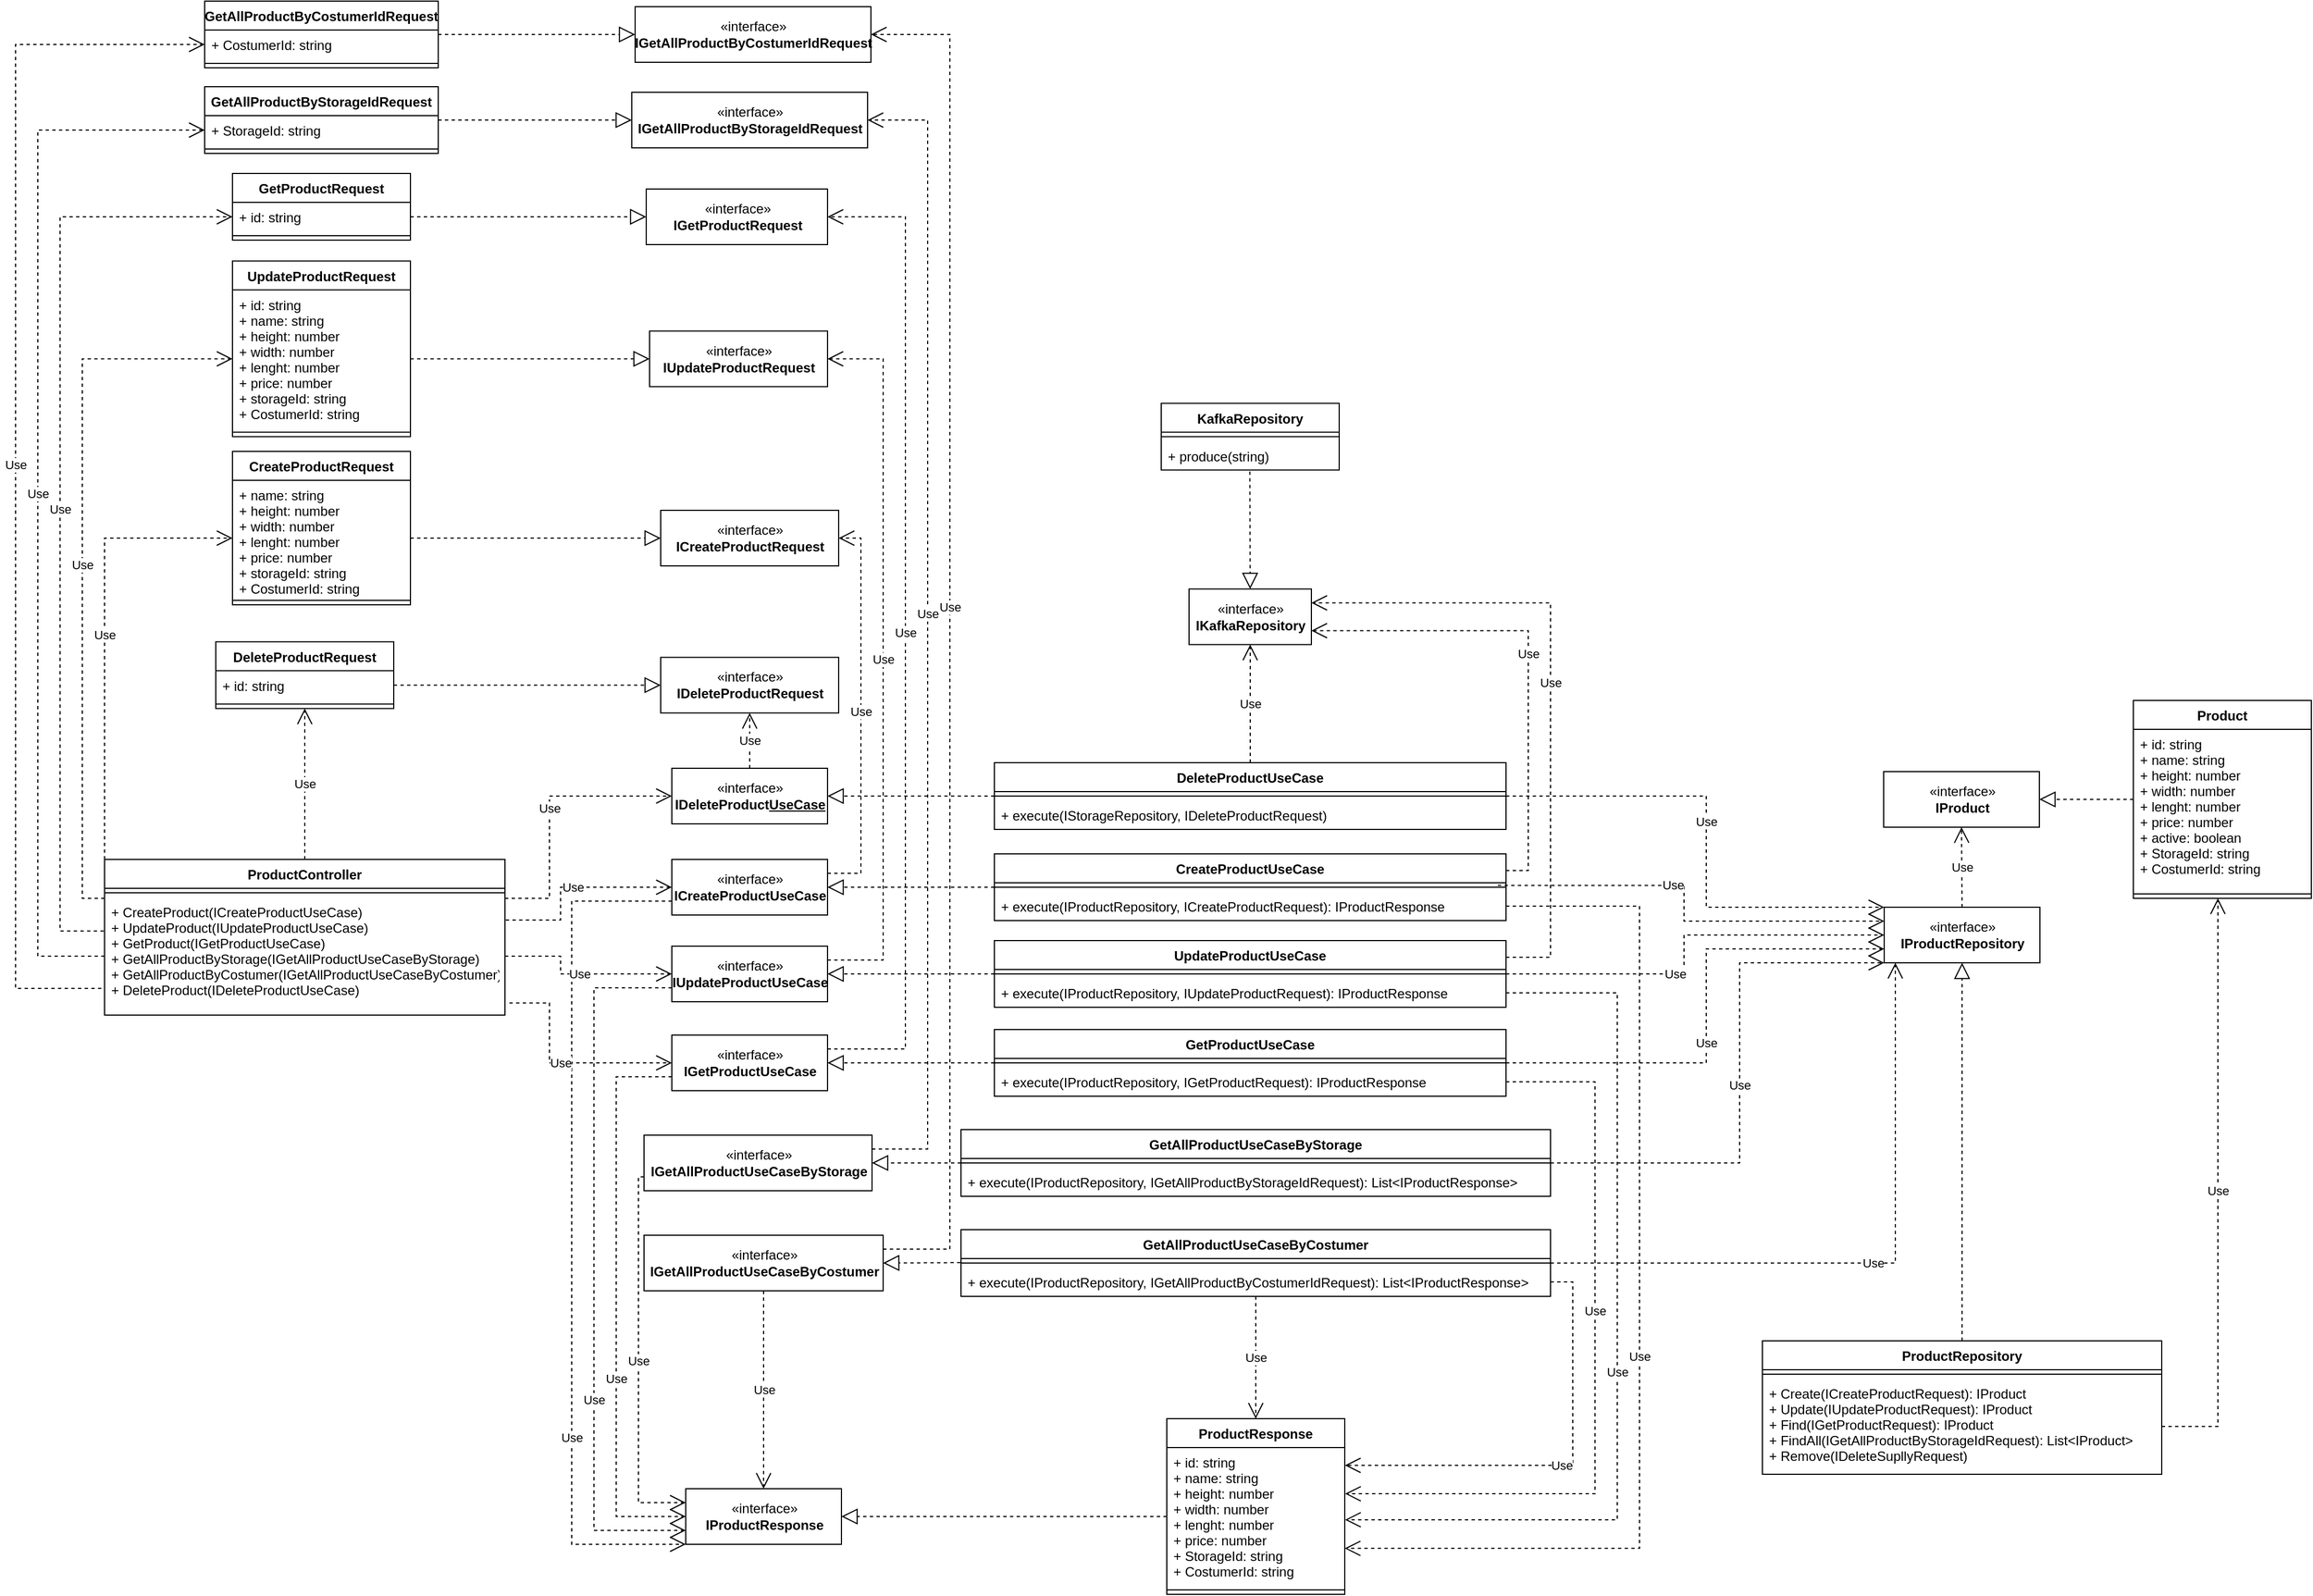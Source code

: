 <mxfile version="18.0.7" type="device"><diagram id="5-IiOSK4muJ2zSTb8LY7" name="Page-1"><mxGraphModel dx="2692" dy="4046" grid="1" gridSize="10" guides="1" tooltips="1" connect="1" arrows="1" fold="1" page="1" pageScale="1" pageWidth="827" pageHeight="1169" math="0" shadow="0"><root><mxCell id="0"/><mxCell id="1" parent="0"/><mxCell id="HO7SKuB9KYp9Aodk7-pC-1" value="" style="endArrow=block;dashed=1;endFill=0;endSize=12;html=1;rounded=0;exitX=0;exitY=0.5;exitDx=0;exitDy=0;entryX=1;entryY=0.5;entryDx=0;entryDy=0;" parent="1" source="HO7SKuB9KYp9Aodk7-pC-48" target="HO7SKuB9KYp9Aodk7-pC-2" edge="1"><mxGeometry width="160" relative="1" as="geometry"><mxPoint x="-700" y="-1167" as="sourcePoint"/><mxPoint x="-270" y="-960" as="targetPoint"/></mxGeometry></mxCell><mxCell id="HO7SKuB9KYp9Aodk7-pC-2" value="«interface»&lt;br&gt;&lt;b&gt;IProductResponse&lt;/b&gt;" style="html=1;" parent="1" vertex="1"><mxGeometry x="-887.5" y="-1137" width="140" height="50" as="geometry"/></mxCell><mxCell id="HO7SKuB9KYp9Aodk7-pC-3" value="" style="endArrow=block;dashed=1;endFill=0;endSize=12;html=1;rounded=0;" parent="1" source="HO7SKuB9KYp9Aodk7-pC-10" target="HO7SKuB9KYp9Aodk7-pC-21" edge="1"><mxGeometry width="160" relative="1" as="geometry"><mxPoint x="-330" y="-1570" as="sourcePoint"/><mxPoint x="-170" y="-1570" as="targetPoint"/></mxGeometry></mxCell><mxCell id="HO7SKuB9KYp9Aodk7-pC-4" value="" style="endArrow=block;dashed=1;endFill=0;endSize=12;html=1;rounded=0;" parent="1" source="HO7SKuB9KYp9Aodk7-pC-7" target="HO7SKuB9KYp9Aodk7-pC-20" edge="1"><mxGeometry width="160" relative="1" as="geometry"><mxPoint x="-680" y="-1610" as="sourcePoint"/><mxPoint x="-520" y="-1610" as="targetPoint"/></mxGeometry></mxCell><mxCell id="HO7SKuB9KYp9Aodk7-pC-5" value="" style="endArrow=block;dashed=1;endFill=0;endSize=12;html=1;rounded=0;" parent="1" source="HO7SKuB9KYp9Aodk7-pC-13" target="HO7SKuB9KYp9Aodk7-pC-22" edge="1"><mxGeometry width="160" relative="1" as="geometry"><mxPoint x="-330" y="-1570" as="sourcePoint"/><mxPoint x="-170" y="-1570" as="targetPoint"/></mxGeometry></mxCell><mxCell id="HO7SKuB9KYp9Aodk7-pC-6" value="" style="endArrow=block;dashed=1;endFill=0;endSize=12;html=1;rounded=0;" parent="1" source="HO7SKuB9KYp9Aodk7-pC-16" target="HO7SKuB9KYp9Aodk7-pC-23" edge="1"><mxGeometry width="160" relative="1" as="geometry"><mxPoint x="-330" y="-1570" as="sourcePoint"/><mxPoint x="-170" y="-1570" as="targetPoint"/></mxGeometry></mxCell><mxCell id="HO7SKuB9KYp9Aodk7-pC-7" value="CreateProductUseCase" style="swimlane;fontStyle=1;align=center;verticalAlign=top;childLayout=stackLayout;horizontal=1;startSize=26;horizontalStack=0;resizeParent=1;resizeParentMax=0;resizeLast=0;collapsible=1;marginBottom=0;" parent="1" vertex="1"><mxGeometry x="-610" y="-1708" width="460" height="60" as="geometry"/></mxCell><mxCell id="HO7SKuB9KYp9Aodk7-pC-8" value="" style="line;strokeWidth=1;fillColor=none;align=left;verticalAlign=middle;spacingTop=-1;spacingLeft=3;spacingRight=3;rotatable=0;labelPosition=right;points=[];portConstraint=eastwest;" parent="HO7SKuB9KYp9Aodk7-pC-7" vertex="1"><mxGeometry y="26" width="460" height="8" as="geometry"/></mxCell><mxCell id="HO7SKuB9KYp9Aodk7-pC-9" value="+ execute(IProductRepository, ICreateProductRequest): IProductResponse" style="text;strokeColor=none;fillColor=none;align=left;verticalAlign=top;spacingLeft=4;spacingRight=4;overflow=hidden;rotatable=0;points=[[0,0.5],[1,0.5]];portConstraint=eastwest;" parent="HO7SKuB9KYp9Aodk7-pC-7" vertex="1"><mxGeometry y="34" width="460" height="26" as="geometry"/></mxCell><mxCell id="HO7SKuB9KYp9Aodk7-pC-10" value="UpdateProductUseCase" style="swimlane;fontStyle=1;align=center;verticalAlign=top;childLayout=stackLayout;horizontal=1;startSize=26;horizontalStack=0;resizeParent=1;resizeParentMax=0;resizeLast=0;collapsible=1;marginBottom=0;" parent="1" vertex="1"><mxGeometry x="-610" y="-1630" width="460" height="60" as="geometry"/></mxCell><mxCell id="HO7SKuB9KYp9Aodk7-pC-11" value="" style="line;strokeWidth=1;fillColor=none;align=left;verticalAlign=middle;spacingTop=-1;spacingLeft=3;spacingRight=3;rotatable=0;labelPosition=right;points=[];portConstraint=eastwest;" parent="HO7SKuB9KYp9Aodk7-pC-10" vertex="1"><mxGeometry y="26" width="460" height="8" as="geometry"/></mxCell><mxCell id="HO7SKuB9KYp9Aodk7-pC-12" value="+ execute(IProductRepository, IUpdateProductRequest): IProductResponse" style="text;strokeColor=none;fillColor=none;align=left;verticalAlign=top;spacingLeft=4;spacingRight=4;overflow=hidden;rotatable=0;points=[[0,0.5],[1,0.5]];portConstraint=eastwest;" parent="HO7SKuB9KYp9Aodk7-pC-10" vertex="1"><mxGeometry y="34" width="460" height="26" as="geometry"/></mxCell><mxCell id="HO7SKuB9KYp9Aodk7-pC-13" value="GetProductUseCase" style="swimlane;fontStyle=1;align=center;verticalAlign=top;childLayout=stackLayout;horizontal=1;startSize=26;horizontalStack=0;resizeParent=1;resizeParentMax=0;resizeLast=0;collapsible=1;marginBottom=0;" parent="1" vertex="1"><mxGeometry x="-610" y="-1550" width="460" height="60" as="geometry"/></mxCell><mxCell id="HO7SKuB9KYp9Aodk7-pC-14" value="" style="line;strokeWidth=1;fillColor=none;align=left;verticalAlign=middle;spacingTop=-1;spacingLeft=3;spacingRight=3;rotatable=0;labelPosition=right;points=[];portConstraint=eastwest;" parent="HO7SKuB9KYp9Aodk7-pC-13" vertex="1"><mxGeometry y="26" width="460" height="8" as="geometry"/></mxCell><mxCell id="HO7SKuB9KYp9Aodk7-pC-15" value="+ execute(IProductRepository, IGetProductRequest): IProductResponse" style="text;strokeColor=none;fillColor=none;align=left;verticalAlign=top;spacingLeft=4;spacingRight=4;overflow=hidden;rotatable=0;points=[[0,0.5],[1,0.5]];portConstraint=eastwest;" parent="HO7SKuB9KYp9Aodk7-pC-13" vertex="1"><mxGeometry y="34" width="460" height="26" as="geometry"/></mxCell><mxCell id="HO7SKuB9KYp9Aodk7-pC-16" value="DeleteProductUseCase" style="swimlane;fontStyle=1;align=center;verticalAlign=top;childLayout=stackLayout;horizontal=1;startSize=26;horizontalStack=0;resizeParent=1;resizeParentMax=0;resizeLast=0;collapsible=1;marginBottom=0;" parent="1" vertex="1"><mxGeometry x="-610" y="-1790" width="460" height="60" as="geometry"/></mxCell><mxCell id="HO7SKuB9KYp9Aodk7-pC-17" value="" style="line;strokeWidth=1;fillColor=none;align=left;verticalAlign=middle;spacingTop=-1;spacingLeft=3;spacingRight=3;rotatable=0;labelPosition=right;points=[];portConstraint=eastwest;" parent="HO7SKuB9KYp9Aodk7-pC-16" vertex="1"><mxGeometry y="26" width="460" height="8" as="geometry"/></mxCell><mxCell id="HO7SKuB9KYp9Aodk7-pC-18" value="+ execute(IStorageRepository, IDeleteProductRequest)" style="text;strokeColor=none;fillColor=none;align=left;verticalAlign=top;spacingLeft=4;spacingRight=4;overflow=hidden;rotatable=0;points=[[0,0.5],[1,0.5]];portConstraint=eastwest;" parent="HO7SKuB9KYp9Aodk7-pC-16" vertex="1"><mxGeometry y="34" width="460" height="26" as="geometry"/></mxCell><mxCell id="HO7SKuB9KYp9Aodk7-pC-19" value="&lt;span style=&quot;color: rgba(0 , 0 , 0 , 0) ; font-family: monospace ; font-size: 0px&quot;&gt;%3CmxGraphModel%3E%3Croot%3E%3CmxCell%20id%3D%220%22%2F%3E%3CmxCell%20id%3D%221%22%20parent%3D%220%22%2F%3E%3CmxCell%20id%3D%222%22%20value%3D%22%C2%ABinterface%C2%BB%26lt%3Bbr%26gt%3B%26lt%3Bb%26gt%3BICreateProductRequest%26lt%3B%2Fb%26gt%3B%22%20style%3D%22html%3D1%3B%22%20vertex%3D%221%22%20parent%3D%221%22%3E%3CmxGeometry%20x%3D%22-1110%22%20y%3D%22-2160%22%20width%3D%22140%22%20height%3D%2250%22%20as%3D%22geometry%22%2F%3E%3C%2FmxCell%3E%3CmxCell%20id%3D%223%22%20value%3D%22%C2%ABinterface%C2%BB%26lt%3Bbr%26gt%3B%26lt%3Bb%26gt%3BIGetProductRequest%26lt%3B%2Fb%26gt%3B%22%20style%3D%22html%3D1%3B%22%20vertex%3D%221%22%20parent%3D%221%22%3E%3CmxGeometry%20x%3D%22-1110%22%20y%3D%22-2040%22%20width%3D%22140%22%20height%3D%2250%22%20as%3D%22geometry%22%2F%3E%3C%2FmxCell%3E%3CmxCell%20id%3D%224%22%20value%3D%22%C2%ABinterface%C2%BB%26lt%3Bbr%26gt%3B%26lt%3Bb%26gt%3BIUpdateProductR%26lt%3B%2Fb%26gt%3B%26lt%3Bspan%20style%3D%26quot%3Bcolor%3A%20rgba(0%20%2C%200%20%2C%200%20%2C%200)%20%3B%20font-family%3A%20monospace%20%3B%20font-size%3A%200px%26quot%3B%26gt%3B%253CmxGraphModel%253E%253Croot%253E%253CmxCell%2520id%253D%25220%2522%252F%253E%253CmxCell%2520id%253D%25221%2522%2520parent%253D%25220%2522%252F%253E%253CmxCell%2520id%253D%25222%2522%2520value%253D%2522%25C2%25ABinterface%25C2%25BB%2526lt%253Bbr%2526gt%253B%2526lt%253Bb%2526gt%253BICreateProductRequest%2526lt%253B%252Fb%2526gt%253B%2522%2520style%253D%2522html%253D1%253B%2522%2520vertex%253D%25221%2522%2520parent%253D%25221%2522%253E%253CmxGeometry%2520x%253D%2522-790%2522%2520y%253D%2522-1310%2522%2520width%253D%2522140%2522%2520height%253D%252250%2522%2520as%253D%2522geometry%2522%252F%253E%253C%252FmxCell%253E%253C%252Froot%253E%253C%252FmxGraphModel%253E%26lt%3B%2Fspan%26gt%3B%26lt%3Bb%26gt%3B%26lt%3Bbr%26gt%3Bequest%26lt%3B%2Fb%26gt%3B%22%20style%3D%22html%3D1%3B%22%20vertex%3D%221%22%20parent%3D%221%22%3E%3CmxGeometry%20x%3D%22-1110%22%20y%3D%22-2100%22%20width%3D%22140%22%20height%3D%2250%22%20as%3D%22geometry%22%2F%3E%3C%2FmxCell%3E%3CmxCell%20id%3D%225%22%20value%3D%22%C2%ABinterface%C2%BB%26lt%3Bbr%26gt%3B%26lt%3Bb%26gt%3BIDeleteProductRequest%26lt%3B%2Fb%26gt%3B%22%20style%3D%22html%3D1%3B%22%20vertex%3D%221%22%20parent%3D%221%22%3E%3CmxGeometry%20x%3D%22-1110%22%20y%3D%22-1980%22%20width%3D%22140%22%20height%3D%2250%22%20as%3D%22geometry%22%2F%3E%3C%2FmxCell%3E%3C%2Froot%3E%3C%2FmxGraphModel%3E&lt;/span&gt;" style="html=1;strokeColor=none;resizeWidth=1;resizeHeight=1;fillColor=none;part=1;connectable=0;allowArrows=0;deletable=0;" parent="1" vertex="1"><mxGeometry x="-940" y="-1800" width="230.0" height="224" as="geometry"><mxPoint y="30" as="offset"/></mxGeometry></mxCell><mxCell id="HO7SKuB9KYp9Aodk7-pC-20" value="«interface»&lt;br&gt;&lt;b&gt;ICreateProductUseCase&lt;/b&gt;" style="html=1;" parent="1" vertex="1"><mxGeometry x="-900" y="-1703" width="140" height="50" as="geometry"/></mxCell><mxCell id="HO7SKuB9KYp9Aodk7-pC-21" value="«interface»&lt;br&gt;&lt;b&gt;IUpdateProductUseCase&lt;/b&gt;&lt;span style=&quot;color: rgba(0 , 0 , 0 , 0) ; font-family: monospace ; font-size: 0px&quot;&gt;%3CmxGraphModel%3E%3Croot%3E%3CmxCell%20id%3D%220%22%2F%3E%3CmxCell%20id%3D%221%22%20parent%3D%220%22%2F%3E%3CmxCell%20id%3D%222%22%20value%3D%22%C2%ABinterface%C2%BB%26lt%3Bbr%26gt%3B%26lt%3Bb%26gt%3BICreateProductRequest%26lt%3B%2Fb%26gt%3B%22%20style%3D%22html%3D1%3B%22%20vertex%3D%221%22%20parent%3D%221%22%3E%3CmxGeometry%20x%3D%22-790%22%20y%3D%22-1310%22%20width%3D%22140%22%20height%3D%2250%22%20as%3D%22geometry%22%2F%3E%3C%2FmxCell%3E%3C%2Froot%3E%3C%2FmxGraphMom&lt;/span&gt;&lt;b&gt;&lt;br&gt;&lt;/b&gt;" style="html=1;" parent="1" vertex="1"><mxGeometry x="-900" y="-1625" width="140" height="50" as="geometry"/></mxCell><mxCell id="HO7SKuB9KYp9Aodk7-pC-22" value="«interface»&lt;br&gt;&lt;b&gt;IGetProductUseCase&lt;/b&gt;" style="html=1;" parent="1" vertex="1"><mxGeometry x="-900" y="-1545" width="140" height="50" as="geometry"/></mxCell><mxCell id="HO7SKuB9KYp9Aodk7-pC-23" value="«interface»&lt;br&gt;&lt;b&gt;IDeleteProduct&lt;u&gt;UseCase&lt;/u&gt;&lt;/b&gt;" style="html=1;" parent="1" vertex="1"><mxGeometry x="-900" y="-1785" width="140" height="50" as="geometry"/></mxCell><mxCell id="HO7SKuB9KYp9Aodk7-pC-24" value="Use" style="endArrow=open;endSize=12;dashed=1;html=1;rounded=0;exitX=0;exitY=0.75;exitDx=0;exitDy=0;edgeStyle=elbowEdgeStyle;entryX=0;entryY=1;entryDx=0;entryDy=0;" parent="1" source="HO7SKuB9KYp9Aodk7-pC-20" target="HO7SKuB9KYp9Aodk7-pC-2" edge="1"><mxGeometry x="0.485" width="160" relative="1" as="geometry"><mxPoint x="-1180" y="-1650" as="sourcePoint"/><mxPoint x="-930" y="-1260" as="targetPoint"/><Array as="points"><mxPoint x="-990" y="-1620"/><mxPoint x="-980" y="-1400"/><mxPoint x="-910" y="-1220"/><mxPoint x="-930" y="-1430"/><mxPoint x="-920" y="-1670"/><mxPoint x="-910" y="-1690"/><mxPoint x="-900" y="-1570"/></Array><mxPoint as="offset"/></mxGeometry></mxCell><mxCell id="HO7SKuB9KYp9Aodk7-pC-25" value="Use" style="endArrow=open;endSize=12;dashed=1;html=1;rounded=0;exitX=0;exitY=0.75;exitDx=0;exitDy=0;edgeStyle=elbowEdgeStyle;entryX=0;entryY=0.75;entryDx=0;entryDy=0;" parent="1" source="HO7SKuB9KYp9Aodk7-pC-21" target="HO7SKuB9KYp9Aodk7-pC-2" edge="1"><mxGeometry x="0.376" width="160" relative="1" as="geometry"><mxPoint x="-1040" y="-1460" as="sourcePoint"/><mxPoint x="-950" y="-1240" as="targetPoint"/><Array as="points"><mxPoint x="-970" y="-1380"/><mxPoint x="-960" y="-1410"/><mxPoint x="-950" y="-1450"/><mxPoint x="-950" y="-1420"/><mxPoint x="-930" y="-1500"/><mxPoint x="-920" y="-1529"/></Array><mxPoint as="offset"/></mxGeometry></mxCell><mxCell id="HO7SKuB9KYp9Aodk7-pC-26" value="Use" style="endArrow=open;endSize=12;dashed=1;html=1;rounded=0;exitX=0;exitY=0.75;exitDx=0;exitDy=0;edgeStyle=elbowEdgeStyle;entryX=0;entryY=0.5;entryDx=0;entryDy=0;" parent="1" source="HO7SKuB9KYp9Aodk7-pC-22" target="HO7SKuB9KYp9Aodk7-pC-2" edge="1"><mxGeometry x="0.264" width="160" relative="1" as="geometry"><mxPoint x="-1040" y="-1460" as="sourcePoint"/><mxPoint x="-970" y="-1190" as="targetPoint"/><Array as="points"><mxPoint x="-950" y="-1220"/><mxPoint x="-940" y="-1380"/><mxPoint x="-930" y="-1400"/><mxPoint x="-830" y="-1380"/><mxPoint x="-940" y="-1400"/><mxPoint x="-970" y="-1390"/><mxPoint x="-990" y="-1410"/><mxPoint x="-950" y="-1490"/><mxPoint x="-940" y="-1490"/></Array><mxPoint as="offset"/></mxGeometry></mxCell><mxCell id="HO7SKuB9KYp9Aodk7-pC-27" value="Use" style="endArrow=open;endSize=12;dashed=1;html=1;rounded=0;exitX=0.984;exitY=0.3;exitDx=0;exitDy=0;entryX=0;entryY=0.25;entryDx=0;entryDy=0;edgeStyle=elbowEdgeStyle;exitPerimeter=0;" parent="1" source="HO7SKuB9KYp9Aodk7-pC-8" target="HO7SKuB9KYp9Aodk7-pC-74" edge="1"><mxGeometry x="-0.17" width="160" relative="1" as="geometry"><mxPoint x="-330" y="-1660" as="sourcePoint"/><mxPoint x="-170" y="-1660" as="targetPoint"/><Array as="points"><mxPoint x="10" y="-1660"/><mxPoint x="10" y="-1730"/></Array><mxPoint as="offset"/></mxGeometry></mxCell><mxCell id="HO7SKuB9KYp9Aodk7-pC-28" value="Use" style="endArrow=open;endSize=12;dashed=1;html=1;rounded=0;exitX=1;exitY=0.5;exitDx=0;exitDy=0;entryX=0;entryY=0.5;entryDx=0;entryDy=0;edgeStyle=elbowEdgeStyle;" parent="1" source="HO7SKuB9KYp9Aodk7-pC-10" target="HO7SKuB9KYp9Aodk7-pC-74" edge="1"><mxGeometry x="-0.193" width="160" relative="1" as="geometry"><mxPoint x="-320" y="-1650" as="sourcePoint"/><mxPoint x="-160" y="-1650" as="targetPoint"/><Array as="points"><mxPoint x="10" y="-1620"/></Array><mxPoint as="offset"/></mxGeometry></mxCell><mxCell id="HO7SKuB9KYp9Aodk7-pC-29" value="Use" style="endArrow=open;endSize=12;dashed=1;html=1;rounded=0;exitX=1;exitY=0.5;exitDx=0;exitDy=0;entryX=0;entryY=0.75;entryDx=0;entryDy=0;edgeStyle=elbowEdgeStyle;" parent="1" source="HO7SKuB9KYp9Aodk7-pC-13" target="HO7SKuB9KYp9Aodk7-pC-74" edge="1"><mxGeometry x="-0.104" width="160" relative="1" as="geometry"><mxPoint x="-310" y="-1640" as="sourcePoint"/><mxPoint x="-150" y="-1640" as="targetPoint"/><Array as="points"><mxPoint x="30" y="-1550"/><mxPoint x="-20" y="-1630"/><mxPoint x="-270" y="-1630"/></Array><mxPoint as="offset"/></mxGeometry></mxCell><mxCell id="HO7SKuB9KYp9Aodk7-pC-30" value="Use" style="endArrow=open;endSize=12;dashed=1;html=1;rounded=0;edgeStyle=elbowEdgeStyle;exitX=1;exitY=0.5;exitDx=0;exitDy=0;entryX=0;entryY=0;entryDx=0;entryDy=0;" parent="1" source="HO7SKuB9KYp9Aodk7-pC-16" target="HO7SKuB9KYp9Aodk7-pC-74" edge="1"><mxGeometry x="-0.08" width="160" relative="1" as="geometry"><mxPoint x="-290" y="-1560" as="sourcePoint"/><mxPoint x="140" y="-1760" as="targetPoint"/><Array as="points"><mxPoint x="30" y="-1700"/><mxPoint x="20" y="-1570"/></Array><mxPoint as="offset"/></mxGeometry></mxCell><mxCell id="HO7SKuB9KYp9Aodk7-pC-31" value="DeleteProductRequest" style="swimlane;fontStyle=1;align=center;verticalAlign=top;childLayout=stackLayout;horizontal=1;startSize=26;horizontalStack=0;resizeParent=1;resizeParentMax=0;resizeLast=0;collapsible=1;marginBottom=0;" parent="1" vertex="1"><mxGeometry x="-1310" y="-1898.75" width="160" height="60" as="geometry"/></mxCell><mxCell id="HO7SKuB9KYp9Aodk7-pC-32" value="+ id: string" style="text;strokeColor=none;fillColor=none;align=left;verticalAlign=top;spacingLeft=4;spacingRight=4;overflow=hidden;rotatable=0;points=[[0,0.5],[1,0.5]];portConstraint=eastwest;" parent="HO7SKuB9KYp9Aodk7-pC-31" vertex="1"><mxGeometry y="26" width="160" height="26" as="geometry"/></mxCell><mxCell id="HO7SKuB9KYp9Aodk7-pC-33" value="" style="line;strokeWidth=1;fillColor=none;align=left;verticalAlign=middle;spacingTop=-1;spacingLeft=3;spacingRight=3;rotatable=0;labelPosition=right;points=[];portConstraint=eastwest;" parent="HO7SKuB9KYp9Aodk7-pC-31" vertex="1"><mxGeometry y="52" width="160" height="8" as="geometry"/></mxCell><mxCell id="HO7SKuB9KYp9Aodk7-pC-34" style="edgeStyle=elbowEdgeStyle;rounded=0;orthogonalLoop=1;jettySize=auto;html=1;exitX=0.5;exitY=0;exitDx=0;exitDy=0;" parent="1" source="HO7SKuB9KYp9Aodk7-pC-31" target="HO7SKuB9KYp9Aodk7-pC-31" edge="1"><mxGeometry relative="1" as="geometry"/></mxCell><mxCell id="HO7SKuB9KYp9Aodk7-pC-35" value="GetProductRequest" style="swimlane;fontStyle=1;align=center;verticalAlign=top;childLayout=stackLayout;horizontal=1;startSize=26;horizontalStack=0;resizeParent=1;resizeParentMax=0;resizeLast=0;collapsible=1;marginBottom=0;" parent="1" vertex="1"><mxGeometry x="-1295" y="-2320" width="160" height="60" as="geometry"/></mxCell><mxCell id="HO7SKuB9KYp9Aodk7-pC-36" value="+ id: string" style="text;strokeColor=none;fillColor=none;align=left;verticalAlign=top;spacingLeft=4;spacingRight=4;overflow=hidden;rotatable=0;points=[[0,0.5],[1,0.5]];portConstraint=eastwest;" parent="HO7SKuB9KYp9Aodk7-pC-35" vertex="1"><mxGeometry y="26" width="160" height="26" as="geometry"/></mxCell><mxCell id="HO7SKuB9KYp9Aodk7-pC-37" value="" style="line;strokeWidth=1;fillColor=none;align=left;verticalAlign=middle;spacingTop=-1;spacingLeft=3;spacingRight=3;rotatable=0;labelPosition=right;points=[];portConstraint=eastwest;" parent="HO7SKuB9KYp9Aodk7-pC-35" vertex="1"><mxGeometry y="52" width="160" height="8" as="geometry"/></mxCell><mxCell id="HO7SKuB9KYp9Aodk7-pC-38" value="UpdateProductRequest" style="swimlane;fontStyle=1;align=center;verticalAlign=top;childLayout=stackLayout;horizontal=1;startSize=26;horizontalStack=0;resizeParent=1;resizeParentMax=0;resizeLast=0;collapsible=1;marginBottom=0;" parent="1" vertex="1"><mxGeometry x="-1295" y="-2241.25" width="160" height="158" as="geometry"/></mxCell><mxCell id="HO7SKuB9KYp9Aodk7-pC-39" value="+ id: string&#10;+ name: string&#10;+ height: number&#10;+ width: number&#10;+ lenght: number&#10;+ price: number&#10;+ storageId: string&#10;+ CostumerId: string" style="text;strokeColor=none;fillColor=none;align=left;verticalAlign=top;spacingLeft=4;spacingRight=4;overflow=hidden;rotatable=0;points=[[0,0.5],[1,0.5]];portConstraint=eastwest;" parent="HO7SKuB9KYp9Aodk7-pC-38" vertex="1"><mxGeometry y="26" width="160" height="124" as="geometry"/></mxCell><mxCell id="HO7SKuB9KYp9Aodk7-pC-40" value="" style="line;strokeWidth=1;fillColor=none;align=left;verticalAlign=middle;spacingTop=-1;spacingLeft=3;spacingRight=3;rotatable=0;labelPosition=right;points=[];portConstraint=eastwest;" parent="HO7SKuB9KYp9Aodk7-pC-38" vertex="1"><mxGeometry y="150" width="160" height="8" as="geometry"/></mxCell><mxCell id="HO7SKuB9KYp9Aodk7-pC-41" value="CreateProductRequest" style="swimlane;fontStyle=1;align=center;verticalAlign=top;childLayout=stackLayout;horizontal=1;startSize=26;horizontalStack=0;resizeParent=1;resizeParentMax=0;resizeLast=0;collapsible=1;marginBottom=0;" parent="1" vertex="1"><mxGeometry x="-1295" y="-2070" width="160" height="138" as="geometry"/></mxCell><mxCell id="HO7SKuB9KYp9Aodk7-pC-42" value="+ name: string&#10;+ height: number&#10;+ width: number&#10;+ lenght: number&#10;+ price: number&#10;+ storageId: string&#10;+ CostumerId: string" style="text;strokeColor=none;fillColor=none;align=left;verticalAlign=top;spacingLeft=4;spacingRight=4;overflow=hidden;rotatable=0;points=[[0,0.5],[1,0.5]];portConstraint=eastwest;" parent="HO7SKuB9KYp9Aodk7-pC-41" vertex="1"><mxGeometry y="26" width="160" height="104" as="geometry"/></mxCell><mxCell id="HO7SKuB9KYp9Aodk7-pC-43" value="" style="line;strokeWidth=1;fillColor=none;align=left;verticalAlign=middle;spacingTop=-1;spacingLeft=3;spacingRight=3;rotatable=0;labelPosition=right;points=[];portConstraint=eastwest;" parent="HO7SKuB9KYp9Aodk7-pC-41" vertex="1"><mxGeometry y="130" width="160" height="8" as="geometry"/></mxCell><mxCell id="HO7SKuB9KYp9Aodk7-pC-44" value="Use" style="endArrow=open;endSize=12;dashed=1;html=1;rounded=0;exitX=1;exitY=0.5;exitDx=0;exitDy=0;entryX=1.002;entryY=0.335;entryDx=0;entryDy=0;edgeStyle=elbowEdgeStyle;entryPerimeter=0;" parent="1" source="HO7SKuB9KYp9Aodk7-pC-15" target="HO7SKuB9KYp9Aodk7-pC-48" edge="1"><mxGeometry x="-0.153" width="160" relative="1" as="geometry"><mxPoint x="-470" y="-1460" as="sourcePoint"/><mxPoint x="-530" y="-1402" as="targetPoint"/><Array as="points"><mxPoint x="-70" y="-1290"/><mxPoint x="-110" y="-1450"/><mxPoint x="-100" y="-1470"/><mxPoint x="-120" y="-1390"/><mxPoint x="-510" y="-1450"/><mxPoint x="-500" y="-1500"/></Array><mxPoint as="offset"/></mxGeometry></mxCell><mxCell id="HO7SKuB9KYp9Aodk7-pC-45" value="Use" style="endArrow=open;endSize=12;dashed=1;html=1;rounded=0;exitX=1;exitY=0.5;exitDx=0;exitDy=0;entryX=1.002;entryY=0.524;entryDx=0;entryDy=0;edgeStyle=elbowEdgeStyle;entryPerimeter=0;" parent="1" source="HO7SKuB9KYp9Aodk7-pC-12" target="HO7SKuB9KYp9Aodk7-pC-48" edge="1"><mxGeometry x="0.077" width="160" relative="1" as="geometry"><mxPoint x="-540" y="-1540" as="sourcePoint"/><mxPoint x="-530" y="-1387" as="targetPoint"/><Array as="points"><mxPoint x="-50" y="-1290"/><mxPoint x="-90" y="-1560"/><mxPoint x="-110" y="-1560"/><mxPoint x="-120" y="-1410"/><mxPoint x="-130" y="-1440"/><mxPoint x="-140" y="-1480"/><mxPoint x="-480" y="-1500"/></Array><mxPoint as="offset"/></mxGeometry></mxCell><mxCell id="HO7SKuB9KYp9Aodk7-pC-46" value="Use" style="endArrow=open;endSize=12;dashed=1;html=1;rounded=0;exitX=1;exitY=0.5;exitDx=0;exitDy=0;entryX=1;entryY=0.731;entryDx=0;entryDy=0;edgeStyle=elbowEdgeStyle;entryPerimeter=0;" parent="1" source="HO7SKuB9KYp9Aodk7-pC-9" target="HO7SKuB9KYp9Aodk7-pC-48" edge="1"><mxGeometry x="0.093" width="160" relative="1" as="geometry"><mxPoint x="-400" y="-1470" as="sourcePoint"/><mxPoint x="-530" y="-1379.5" as="targetPoint"/><Array as="points"><mxPoint x="-30" y="-1290"/><mxPoint y="-1290"/><mxPoint x="-70" y="-1470"/><mxPoint x="-90" y="-1480"/><mxPoint x="-110" y="-1630"/><mxPoint x="-250" y="-1560"/><mxPoint x="-460" y="-1550"/></Array><mxPoint y="-1" as="offset"/></mxGeometry></mxCell><mxCell id="HO7SKuB9KYp9Aodk7-pC-47" value="ProductResponse" style="swimlane;fontStyle=1;align=center;verticalAlign=top;childLayout=stackLayout;horizontal=1;startSize=26;horizontalStack=0;resizeParent=1;resizeParentMax=0;resizeLast=0;collapsible=1;marginBottom=0;" parent="1" vertex="1"><mxGeometry x="-455" y="-1200" width="160" height="158" as="geometry"/></mxCell><mxCell id="HO7SKuB9KYp9Aodk7-pC-48" value="+ id: string&#10;+ name: string&#10;+ height: number&#10;+ width: number&#10;+ lenght: number&#10;+ price: number&#10;+ StorageId: string&#10;+ CostumerId: string" style="text;strokeColor=none;fillColor=none;align=left;verticalAlign=top;spacingLeft=4;spacingRight=4;overflow=hidden;rotatable=0;points=[[0,0.5],[1,0.5]];portConstraint=eastwest;" parent="HO7SKuB9KYp9Aodk7-pC-47" vertex="1"><mxGeometry y="26" width="160" height="124" as="geometry"/></mxCell><mxCell id="HO7SKuB9KYp9Aodk7-pC-49" value="" style="line;strokeWidth=1;fillColor=none;align=left;verticalAlign=middle;spacingTop=-1;spacingLeft=3;spacingRight=3;rotatable=0;labelPosition=right;points=[];portConstraint=eastwest;" parent="HO7SKuB9KYp9Aodk7-pC-47" vertex="1"><mxGeometry y="150" width="160" height="8" as="geometry"/></mxCell><mxCell id="HO7SKuB9KYp9Aodk7-pC-50" value="Use" style="endArrow=open;endSize=12;dashed=1;html=1;rounded=0;exitX=0.5;exitY=0;exitDx=0;exitDy=0;entryX=0.5;entryY=1;entryDx=0;entryDy=0;" parent="1" source="HO7SKuB9KYp9Aodk7-pC-74" target="HO7SKuB9KYp9Aodk7-pC-75" edge="1"><mxGeometry width="160" relative="1" as="geometry"><mxPoint x="-18.5" y="-1760" as="sourcePoint"/><mxPoint x="-10" y="-1840" as="targetPoint"/></mxGeometry></mxCell><mxCell id="HO7SKuB9KYp9Aodk7-pC-51" value="«interface»&lt;br&gt;&lt;b&gt;IDeleteProductRequest&lt;/b&gt;" style="html=1;" parent="1" vertex="1"><mxGeometry x="-910" y="-1884.75" width="160" height="50" as="geometry"/></mxCell><mxCell id="HO7SKuB9KYp9Aodk7-pC-52" value="«interface»&lt;br&gt;&lt;b&gt;ICreateProductRequest&lt;/b&gt;" style="html=1;" parent="1" vertex="1"><mxGeometry x="-910" y="-2017" width="160" height="50" as="geometry"/></mxCell><mxCell id="HO7SKuB9KYp9Aodk7-pC-53" value="«interface»&lt;br&gt;&lt;b&gt;IUpdateProductR&lt;/b&gt;&lt;span style=&quot;color: rgba(0 , 0 , 0 , 0) ; font-family: monospace ; font-size: 0px&quot;&gt;3CmxGraphModel%3E%3Croot%3E%3CmxCell%20id%3D%220%22%2F%3E%3CmxCell%20id%3D%221%22%20parent%3D%220%22%2F%3E%3CmxCell%20id%3D%222%22%20value%3D%22%C2%ABinterface%C2%BB%26lt%3Bbr%26gt%3B%26lt%3Bb%26gt%3BICreateProductRequest%26lt%3B%2Fb%26gt%3B%22%20style%3D%22html%3D1%3B%22%20vertex%3D%221%22%20parent%3D%221%22%3E%3CmxGeometry%20x%3D%22-790%22%20y%3D%22-1310%22%20width%3D%22140%22%20height%3D%2250%22%20as%3D%22geometry%22%2F%3E%3C%2FmxCell%3E%3C%2Froot%3E%3C%2FmxGraphModel%3E&lt;/span&gt;&lt;b&gt;equest&lt;/b&gt;" style="html=1;" parent="1" vertex="1"><mxGeometry x="-920" y="-2178.25" width="160" height="50" as="geometry"/></mxCell><mxCell id="HO7SKuB9KYp9Aodk7-pC-54" value="«interface»&lt;br&gt;&lt;b&gt;IGetProductRequest&lt;/b&gt;" style="html=1;" parent="1" vertex="1"><mxGeometry x="-923" y="-2306" width="163" height="50" as="geometry"/></mxCell><mxCell id="HO7SKuB9KYp9Aodk7-pC-55" value="Use" style="endArrow=open;endSize=12;dashed=1;html=1;rounded=0;entryX=0.5;entryY=1;entryDx=0;entryDy=0;exitX=0.5;exitY=0;exitDx=0;exitDy=0;" parent="1" source="HO7SKuB9KYp9Aodk7-pC-23" target="HO7SKuB9KYp9Aodk7-pC-51" edge="1"><mxGeometry width="160" relative="1" as="geometry"><mxPoint x="-830" y="-1830" as="sourcePoint"/><mxPoint x="-670" y="-1830" as="targetPoint"/></mxGeometry></mxCell><mxCell id="HO7SKuB9KYp9Aodk7-pC-56" value="ProductController" style="swimlane;fontStyle=1;align=center;verticalAlign=top;childLayout=stackLayout;horizontal=1;startSize=26;horizontalStack=0;resizeParent=1;resizeParentMax=0;resizeLast=0;collapsible=1;marginBottom=0;" parent="1" vertex="1"><mxGeometry x="-1410" y="-1703" width="360" height="140" as="geometry"/></mxCell><mxCell id="HO7SKuB9KYp9Aodk7-pC-57" value="" style="line;strokeWidth=1;fillColor=none;align=left;verticalAlign=middle;spacingTop=-1;spacingLeft=3;spacingRight=3;rotatable=0;labelPosition=right;points=[];portConstraint=eastwest;" parent="HO7SKuB9KYp9Aodk7-pC-56" vertex="1"><mxGeometry y="26" width="360" height="8" as="geometry"/></mxCell><mxCell id="HO7SKuB9KYp9Aodk7-pC-58" value="+ CreateProduct(ICreateProductUseCase)&#10;+ UpdateProduct(IUpdateProductUseCase)&#10;+ GetProduct(IGetProductUseCase)&#10;+ GetAllProductByStorage(IGetAllProductUseCaseByStorage)&#10;+ GetAllProductByCostumer(IGetAllProductUseCaseByCostumer)&#10;+ DeleteProduct(IDeleteProductUseCase)" style="text;strokeColor=none;fillColor=none;align=left;verticalAlign=top;spacingLeft=4;spacingRight=4;overflow=hidden;rotatable=0;points=[[0,0.5],[1,0.5]];portConstraint=eastwest;" parent="HO7SKuB9KYp9Aodk7-pC-56" vertex="1"><mxGeometry y="34" width="360" height="106" as="geometry"/></mxCell><mxCell id="HO7SKuB9KYp9Aodk7-pC-59" value="" style="endArrow=block;dashed=1;endFill=0;endSize=12;html=1;rounded=0;entryX=0;entryY=0.5;entryDx=0;entryDy=0;" parent="1" source="HO7SKuB9KYp9Aodk7-pC-36" target="HO7SKuB9KYp9Aodk7-pC-54" edge="1"><mxGeometry width="160" relative="1" as="geometry"><mxPoint x="-1120" y="-2231.25" as="sourcePoint"/><mxPoint x="-960" y="-2231.25" as="targetPoint"/></mxGeometry></mxCell><mxCell id="HO7SKuB9KYp9Aodk7-pC-60" value="" style="endArrow=block;dashed=1;endFill=0;endSize=12;html=1;rounded=0;exitX=1;exitY=0.5;exitDx=0;exitDy=0;entryX=0;entryY=0.5;entryDx=0;entryDy=0;" parent="1" source="HO7SKuB9KYp9Aodk7-pC-39" target="HO7SKuB9KYp9Aodk7-pC-53" edge="1"><mxGeometry width="160" relative="1" as="geometry"><mxPoint x="-1100" y="-2101.25" as="sourcePoint"/><mxPoint x="-940" y="-2101.25" as="targetPoint"/></mxGeometry></mxCell><mxCell id="HO7SKuB9KYp9Aodk7-pC-61" value="" style="endArrow=block;dashed=1;endFill=0;endSize=12;html=1;rounded=0;exitX=1;exitY=0.5;exitDx=0;exitDy=0;entryX=0;entryY=0.5;entryDx=0;entryDy=0;" parent="1" source="HO7SKuB9KYp9Aodk7-pC-42" target="HO7SKuB9KYp9Aodk7-pC-52" edge="1"><mxGeometry width="160" relative="1" as="geometry"><mxPoint x="-1270" y="-2021.25" as="sourcePoint"/><mxPoint x="-1110" y="-2021.25" as="targetPoint"/></mxGeometry></mxCell><mxCell id="HO7SKuB9KYp9Aodk7-pC-62" value="" style="endArrow=block;dashed=1;endFill=0;endSize=12;html=1;rounded=0;exitX=1;exitY=0.5;exitDx=0;exitDy=0;" parent="1" source="HO7SKuB9KYp9Aodk7-pC-32" target="HO7SKuB9KYp9Aodk7-pC-51" edge="1"><mxGeometry width="160" relative="1" as="geometry"><mxPoint x="-1130" y="-1851.25" as="sourcePoint"/><mxPoint x="-970" y="-1851.25" as="targetPoint"/></mxGeometry></mxCell><mxCell id="HO7SKuB9KYp9Aodk7-pC-63" value="Use" style="endArrow=open;endSize=12;dashed=1;html=1;rounded=0;exitX=1;exitY=0.25;exitDx=0;exitDy=0;entryX=1;entryY=0.5;entryDx=0;entryDy=0;edgeStyle=elbowEdgeStyle;" parent="1" source="HO7SKuB9KYp9Aodk7-pC-20" target="HO7SKuB9KYp9Aodk7-pC-52" edge="1"><mxGeometry width="160" relative="1" as="geometry"><mxPoint x="-630" y="-1870" as="sourcePoint"/><mxPoint x="-470" y="-1870" as="targetPoint"/><Array as="points"><mxPoint x="-730" y="-1860"/></Array></mxGeometry></mxCell><mxCell id="HO7SKuB9KYp9Aodk7-pC-64" value="Use" style="endArrow=open;endSize=12;dashed=1;html=1;rounded=0;exitX=1;exitY=0.25;exitDx=0;exitDy=0;entryX=1;entryY=0.5;entryDx=0;entryDy=0;edgeStyle=elbowEdgeStyle;" parent="1" source="HO7SKuB9KYp9Aodk7-pC-21" target="HO7SKuB9KYp9Aodk7-pC-53" edge="1"><mxGeometry width="160" relative="1" as="geometry"><mxPoint x="-560" y="-1880" as="sourcePoint"/><mxPoint x="-400" y="-1880" as="targetPoint"/><Array as="points"><mxPoint x="-710" y="-1930"/><mxPoint x="-700" y="-1887"/></Array></mxGeometry></mxCell><mxCell id="HO7SKuB9KYp9Aodk7-pC-65" value="Use" style="endArrow=open;endSize=12;dashed=1;html=1;rounded=0;exitX=1;exitY=0.25;exitDx=0;exitDy=0;entryX=1;entryY=0.5;entryDx=0;entryDy=0;edgeStyle=elbowEdgeStyle;" parent="1" source="HO7SKuB9KYp9Aodk7-pC-22" target="HO7SKuB9KYp9Aodk7-pC-54" edge="1"><mxGeometry width="160" relative="1" as="geometry"><mxPoint x="-570" y="-1920" as="sourcePoint"/><mxPoint x="-410" y="-1920" as="targetPoint"/><Array as="points"><mxPoint x="-690" y="-1930"/><mxPoint x="-680" y="-1930"/><mxPoint x="-670" y="-1900"/></Array></mxGeometry></mxCell><mxCell id="HO7SKuB9KYp9Aodk7-pC-66" value="Use" style="endArrow=open;endSize=12;dashed=1;html=1;rounded=0;exitX=0.5;exitY=0;exitDx=0;exitDy=0;entryX=0.5;entryY=1;entryDx=0;entryDy=0;" parent="1" source="HO7SKuB9KYp9Aodk7-pC-56" target="HO7SKuB9KYp9Aodk7-pC-31" edge="1"><mxGeometry width="160" relative="1" as="geometry"><mxPoint x="-1290" y="-1770" as="sourcePoint"/><mxPoint x="-1130" y="-1770" as="targetPoint"/></mxGeometry></mxCell><mxCell id="HO7SKuB9KYp9Aodk7-pC-67" value="Use" style="endArrow=open;endSize=12;dashed=1;html=1;rounded=0;exitX=0;exitY=0;exitDx=0;exitDy=0;entryX=0;entryY=0.5;entryDx=0;entryDy=0;edgeStyle=elbowEdgeStyle;" parent="1" source="HO7SKuB9KYp9Aodk7-pC-56" target="HO7SKuB9KYp9Aodk7-pC-42" edge="1"><mxGeometry width="160" relative="1" as="geometry"><mxPoint x="-1440" y="-1780" as="sourcePoint"/><mxPoint x="-1280" y="-1780" as="targetPoint"/><Array as="points"><mxPoint x="-1410" y="-1830"/><mxPoint x="-1370" y="-1850"/><mxPoint x="-1360" y="-1770"/><mxPoint x="-1350" y="-1840"/></Array></mxGeometry></mxCell><mxCell id="HO7SKuB9KYp9Aodk7-pC-68" value="Use" style="endArrow=open;endSize=12;dashed=1;html=1;rounded=0;entryX=0;entryY=0.5;entryDx=0;entryDy=0;edgeStyle=elbowEdgeStyle;exitX=0;exitY=0.25;exitDx=0;exitDy=0;" parent="1" source="HO7SKuB9KYp9Aodk7-pC-56" target="HO7SKuB9KYp9Aodk7-pC-39" edge="1"><mxGeometry width="160" relative="1" as="geometry"><mxPoint x="-1320" y="-1647" as="sourcePoint"/><mxPoint x="-1340" y="-1590" as="targetPoint"/><Array as="points"><mxPoint x="-1430" y="-2000"/><mxPoint x="-1420" y="-1740"/><mxPoint x="-1410" y="-1810"/><mxPoint x="-1390" y="-1900"/></Array></mxGeometry></mxCell><mxCell id="HO7SKuB9KYp9Aodk7-pC-69" value="Use" style="endArrow=open;endSize=12;dashed=1;html=1;rounded=0;entryX=0;entryY=0.5;entryDx=0;entryDy=0;exitX=-0.002;exitY=0.286;exitDx=0;exitDy=0;edgeStyle=elbowEdgeStyle;exitPerimeter=0;" parent="1" source="HO7SKuB9KYp9Aodk7-pC-58" target="HO7SKuB9KYp9Aodk7-pC-36" edge="1"><mxGeometry width="160" relative="1" as="geometry"><mxPoint x="-1410" y="-1590" as="sourcePoint"/><mxPoint x="-1250" y="-1590" as="targetPoint"/><Array as="points"><mxPoint x="-1450" y="-2000"/><mxPoint x="-1440" y="-1730"/><mxPoint x="-1430" y="-1830"/><mxPoint x="-1410" y="-1770"/><mxPoint x="-1400" y="-1940"/></Array></mxGeometry></mxCell><mxCell id="HO7SKuB9KYp9Aodk7-pC-70" value="Use" style="endArrow=open;endSize=12;dashed=1;html=1;rounded=0;exitX=1;exitY=0.25;exitDx=0;exitDy=0;entryX=0;entryY=0.5;entryDx=0;entryDy=0;edgeStyle=elbowEdgeStyle;" parent="1" source="HO7SKuB9KYp9Aodk7-pC-56" target="HO7SKuB9KYp9Aodk7-pC-23" edge="1"><mxGeometry width="160" relative="1" as="geometry"><mxPoint x="-1150" y="-1560" as="sourcePoint"/><mxPoint x="-990" y="-1560" as="targetPoint"/><Array as="points"><mxPoint x="-1010" y="-1710"/><mxPoint x="-1100" y="-1710"/></Array></mxGeometry></mxCell><mxCell id="HO7SKuB9KYp9Aodk7-pC-71" value="Use" style="endArrow=open;endSize=12;dashed=1;html=1;rounded=0;exitX=1.002;exitY=0.193;exitDx=0;exitDy=0;entryX=0;entryY=0.5;entryDx=0;entryDy=0;edgeStyle=elbowEdgeStyle;exitPerimeter=0;" parent="1" source="HO7SKuB9KYp9Aodk7-pC-58" target="HO7SKuB9KYp9Aodk7-pC-20" edge="1"><mxGeometry width="160" relative="1" as="geometry"><mxPoint x="-1160" y="-1647" as="sourcePoint"/><mxPoint x="-990" y="-1550" as="targetPoint"/><Array as="points"><mxPoint x="-1000" y="-1650"/></Array></mxGeometry></mxCell><mxCell id="HO7SKuB9KYp9Aodk7-pC-72" value="Use" style="endArrow=open;endSize=12;dashed=1;html=1;rounded=0;entryX=0;entryY=0.5;entryDx=0;entryDy=0;edgeStyle=elbowEdgeStyle;exitX=1;exitY=0.5;exitDx=0;exitDy=0;" parent="1" source="HO7SKuB9KYp9Aodk7-pC-58" target="HO7SKuB9KYp9Aodk7-pC-21" edge="1"><mxGeometry width="160" relative="1" as="geometry"><mxPoint x="-1120" y="-1600" as="sourcePoint"/><mxPoint x="-950" y="-1600" as="targetPoint"/><Array as="points"><mxPoint x="-1000" y="-1610"/></Array></mxGeometry></mxCell><mxCell id="HO7SKuB9KYp9Aodk7-pC-73" value="Use" style="endArrow=open;endSize=12;dashed=1;html=1;rounded=0;exitX=1.011;exitY=0.897;exitDx=0;exitDy=0;entryX=0;entryY=0.5;entryDx=0;entryDy=0;edgeStyle=elbowEdgeStyle;exitPerimeter=0;" parent="1" source="HO7SKuB9KYp9Aodk7-pC-58" target="HO7SKuB9KYp9Aodk7-pC-22" edge="1"><mxGeometry width="160" relative="1" as="geometry"><mxPoint x="-1160" y="-1580" as="sourcePoint"/><mxPoint x="-1000" y="-1580" as="targetPoint"/><Array as="points"><mxPoint x="-1010" y="-1540"/><mxPoint x="-1036" y="-1540"/></Array></mxGeometry></mxCell><mxCell id="HO7SKuB9KYp9Aodk7-pC-74" value="«interface»&lt;br&gt;&lt;b&gt;IProductRepository&lt;/b&gt;" style="html=1;" parent="1" vertex="1"><mxGeometry x="190" y="-1660" width="140" height="50" as="geometry"/></mxCell><mxCell id="HO7SKuB9KYp9Aodk7-pC-75" value="«interface»&lt;br&gt;&lt;b&gt;IProduct&lt;/b&gt;" style="html=1;" parent="1" vertex="1"><mxGeometry x="189.5" y="-1782" width="140" height="50" as="geometry"/></mxCell><mxCell id="HO7SKuB9KYp9Aodk7-pC-76" value="ProductRepository" style="swimlane;fontStyle=1;align=center;verticalAlign=top;childLayout=stackLayout;horizontal=1;startSize=26;horizontalStack=0;resizeParent=1;resizeParentMax=0;resizeLast=0;collapsible=1;marginBottom=0;" parent="1" vertex="1"><mxGeometry x="80.5" y="-1270" width="359" height="120" as="geometry"/></mxCell><mxCell id="HO7SKuB9KYp9Aodk7-pC-77" value="" style="line;strokeWidth=1;fillColor=none;align=left;verticalAlign=middle;spacingTop=-1;spacingLeft=3;spacingRight=3;rotatable=0;labelPosition=right;points=[];portConstraint=eastwest;" parent="HO7SKuB9KYp9Aodk7-pC-76" vertex="1"><mxGeometry y="26" width="359" height="8" as="geometry"/></mxCell><mxCell id="HO7SKuB9KYp9Aodk7-pC-78" value="+ Create(ICreateProductRequest): IProduct&#10;+ Update(IUpdateProductRequest): IProduct&#10;+ Find(IGetProductRequest): IProduct&#10;+ FindAll(IGetAllProductByStorageIdRequest): List&lt;IProduct&gt;&#10;+ Remove(IDeleteSupllyRequest)" style="text;strokeColor=none;fillColor=none;align=left;verticalAlign=top;spacingLeft=4;spacingRight=4;overflow=hidden;rotatable=0;points=[[0,0.5],[1,0.5]];portConstraint=eastwest;" parent="HO7SKuB9KYp9Aodk7-pC-76" vertex="1"><mxGeometry y="34" width="359" height="86" as="geometry"/></mxCell><mxCell id="HO7SKuB9KYp9Aodk7-pC-79" value="" style="endArrow=block;dashed=1;endFill=0;endSize=12;html=1;rounded=0;entryX=0.5;entryY=1;entryDx=0;entryDy=0;exitX=0.5;exitY=0;exitDx=0;exitDy=0;" parent="1" source="HO7SKuB9KYp9Aodk7-pC-76" target="HO7SKuB9KYp9Aodk7-pC-74" edge="1"><mxGeometry width="160" relative="1" as="geometry"><mxPoint x="280" y="-1420" as="sourcePoint"/><mxPoint x="440" y="-1420" as="targetPoint"/></mxGeometry></mxCell><mxCell id="HO7SKuB9KYp9Aodk7-pC-83" value="Use" style="endArrow=open;endSize=12;dashed=1;html=1;rounded=0;exitX=1;exitY=0.5;exitDx=0;exitDy=0;edgeStyle=elbowEdgeStyle;elbow=vertical;" parent="1" source="HO7SKuB9KYp9Aodk7-pC-78" target="fodjvLCbnD0lSlfWkK6_-1" edge="1"><mxGeometry width="160" relative="1" as="geometry"><mxPoint x="390" y="-1290" as="sourcePoint"/><mxPoint x="550" y="-1681" as="targetPoint"/><Array as="points"><mxPoint x="490" y="-1193"/><mxPoint x="430" y="-1430"/></Array></mxGeometry></mxCell><mxCell id="HO7SKuB9KYp9Aodk7-pC-84" value="" style="endArrow=block;dashed=1;endFill=0;endSize=12;html=1;rounded=0;elbow=vertical;entryX=1;entryY=0.5;entryDx=0;entryDy=0;" parent="1" source="fodjvLCbnD0lSlfWkK6_-1" target="HO7SKuB9KYp9Aodk7-pC-75" edge="1"><mxGeometry width="160" relative="1" as="geometry"><mxPoint x="471.28" y="-1755.092" as="sourcePoint"/><mxPoint x="530" y="-1820" as="targetPoint"/></mxGeometry></mxCell><mxCell id="HO7SKuB9KYp9Aodk7-pC-85" value="«interface»&lt;br&gt;&lt;b&gt;IKafkaRepository&lt;/b&gt;" style="html=1;" parent="1" vertex="1"><mxGeometry x="-435" y="-1946.25" width="110" height="50" as="geometry"/></mxCell><mxCell id="HO7SKuB9KYp9Aodk7-pC-86" value="KafkaRepository" style="swimlane;fontStyle=1;align=center;verticalAlign=top;childLayout=stackLayout;horizontal=1;startSize=26;horizontalStack=0;resizeParent=1;resizeParentMax=0;resizeLast=0;collapsible=1;marginBottom=0;" parent="1" vertex="1"><mxGeometry x="-460" y="-2113.25" width="160" height="60" as="geometry"/></mxCell><mxCell id="HO7SKuB9KYp9Aodk7-pC-87" value="" style="line;strokeWidth=1;fillColor=none;align=left;verticalAlign=middle;spacingTop=-1;spacingLeft=3;spacingRight=3;rotatable=0;labelPosition=right;points=[];portConstraint=eastwest;" parent="HO7SKuB9KYp9Aodk7-pC-86" vertex="1"><mxGeometry y="26" width="160" height="8" as="geometry"/></mxCell><mxCell id="HO7SKuB9KYp9Aodk7-pC-88" value="+ produce(string)" style="text;strokeColor=none;fillColor=none;align=left;verticalAlign=top;spacingLeft=4;spacingRight=4;overflow=hidden;rotatable=0;points=[[0,0.5],[1,0.5]];portConstraint=eastwest;" parent="HO7SKuB9KYp9Aodk7-pC-86" vertex="1"><mxGeometry y="34" width="160" height="26" as="geometry"/></mxCell><mxCell id="HO7SKuB9KYp9Aodk7-pC-89" value="" style="endArrow=block;dashed=1;endFill=0;endSize=12;html=1;rounded=0;exitX=0.498;exitY=1.051;exitDx=0;exitDy=0;exitPerimeter=0;" parent="1" source="HO7SKuB9KYp9Aodk7-pC-88" target="HO7SKuB9KYp9Aodk7-pC-85" edge="1"><mxGeometry width="160" relative="1" as="geometry"><mxPoint x="-380" y="-2053" as="sourcePoint"/><mxPoint x="-300" y="-1993" as="targetPoint"/></mxGeometry></mxCell><mxCell id="HO7SKuB9KYp9Aodk7-pC-90" value="Use" style="endArrow=open;endSize=12;dashed=1;html=1;rounded=0;exitX=0.5;exitY=0;exitDx=0;exitDy=0;entryX=0.5;entryY=1;entryDx=0;entryDy=0;" parent="1" source="HO7SKuB9KYp9Aodk7-pC-16" target="HO7SKuB9KYp9Aodk7-pC-85" edge="1"><mxGeometry width="160" relative="1" as="geometry"><mxPoint x="-480" y="-1860" as="sourcePoint"/><mxPoint x="-320" y="-1860" as="targetPoint"/></mxGeometry></mxCell><mxCell id="HO7SKuB9KYp9Aodk7-pC-91" value="Use" style="endArrow=open;endSize=12;dashed=1;html=1;rounded=0;exitX=1;exitY=0.25;exitDx=0;exitDy=0;entryX=1;entryY=0.25;entryDx=0;entryDy=0;edgeStyle=elbowEdgeStyle;" parent="1" source="HO7SKuB9KYp9Aodk7-pC-10" target="HO7SKuB9KYp9Aodk7-pC-85" edge="1"><mxGeometry width="160" relative="1" as="geometry"><mxPoint x="-90" y="-1840" as="sourcePoint"/><mxPoint x="70" y="-1840" as="targetPoint"/><Array as="points"><mxPoint x="-110" y="-1780"/></Array></mxGeometry></mxCell><mxCell id="HO7SKuB9KYp9Aodk7-pC-92" value="Use" style="endArrow=open;endSize=12;dashed=1;html=1;rounded=0;exitX=1;exitY=0.25;exitDx=0;exitDy=0;entryX=1;entryY=0.75;entryDx=0;entryDy=0;edgeStyle=elbowEdgeStyle;" parent="1" source="HO7SKuB9KYp9Aodk7-pC-7" target="HO7SKuB9KYp9Aodk7-pC-85" edge="1"><mxGeometry width="160" relative="1" as="geometry"><mxPoint x="-170" y="-1690" as="sourcePoint"/><mxPoint x="-10" y="-1690" as="targetPoint"/><Array as="points"><mxPoint x="-130" y="-1830"/><mxPoint x="-140" y="-1840"/></Array></mxGeometry></mxCell><mxCell id="HO7SKuB9KYp9Aodk7-pC-93" value="«interface»&lt;br&gt;&lt;b&gt;IGetAllProductUseCaseByStorage&lt;/b&gt;" style="html=1;" parent="1" vertex="1"><mxGeometry x="-925" y="-1455" width="205" height="50" as="geometry"/></mxCell><mxCell id="HO7SKuB9KYp9Aodk7-pC-94" value="GetAllProductUseCaseByStorage" style="swimlane;fontStyle=1;align=center;verticalAlign=top;childLayout=stackLayout;horizontal=1;startSize=26;horizontalStack=0;resizeParent=1;resizeParentMax=0;resizeLast=0;collapsible=1;marginBottom=0;" parent="1" vertex="1"><mxGeometry x="-640" y="-1460" width="530" height="60" as="geometry"/></mxCell><mxCell id="HO7SKuB9KYp9Aodk7-pC-95" value="" style="line;strokeWidth=1;fillColor=none;align=left;verticalAlign=middle;spacingTop=-1;spacingLeft=3;spacingRight=3;rotatable=0;labelPosition=right;points=[];portConstraint=eastwest;" parent="HO7SKuB9KYp9Aodk7-pC-94" vertex="1"><mxGeometry y="26" width="530" height="8" as="geometry"/></mxCell><mxCell id="HO7SKuB9KYp9Aodk7-pC-96" value="+ execute(IProductRepository, IGetAllProductByStorageIdRequest): List&lt;IProductResponse&gt;" style="text;strokeColor=none;fillColor=none;align=left;verticalAlign=top;spacingLeft=4;spacingRight=4;overflow=hidden;rotatable=0;points=[[0,0.5],[1,0.5]];portConstraint=eastwest;" parent="HO7SKuB9KYp9Aodk7-pC-94" vertex="1"><mxGeometry y="34" width="530" height="26" as="geometry"/></mxCell><mxCell id="HO7SKuB9KYp9Aodk7-pC-97" value="" style="endArrow=block;dashed=1;endFill=0;endSize=12;html=1;rounded=0;exitX=0;exitY=0.5;exitDx=0;exitDy=0;entryX=1;entryY=0.5;entryDx=0;entryDy=0;" parent="1" source="HO7SKuB9KYp9Aodk7-pC-94" target="HO7SKuB9KYp9Aodk7-pC-93" edge="1"><mxGeometry width="160" relative="1" as="geometry"><mxPoint x="-710" y="-1410" as="sourcePoint"/><mxPoint x="-600" y="-1360" as="targetPoint"/></mxGeometry></mxCell><mxCell id="HO7SKuB9KYp9Aodk7-pC-98" value="Use" style="endArrow=open;endSize=12;dashed=1;html=1;rounded=0;exitX=0;exitY=0.75;exitDx=0;exitDy=0;entryX=0;entryY=0.25;entryDx=0;entryDy=0;edgeStyle=elbowEdgeStyle;" parent="1" source="HO7SKuB9KYp9Aodk7-pC-93" target="HO7SKuB9KYp9Aodk7-pC-2" edge="1"><mxGeometry width="160" relative="1" as="geometry"><mxPoint x="-860" y="-1340" as="sourcePoint"/><mxPoint x="-700" y="-1340" as="targetPoint"/><Array as="points"><mxPoint x="-930" y="-1290"/></Array></mxGeometry></mxCell><mxCell id="HO7SKuB9KYp9Aodk7-pC-99" value="Use" style="endArrow=open;endSize=12;dashed=1;html=1;rounded=0;exitX=1;exitY=0.5;exitDx=0;exitDy=0;entryX=1.001;entryY=0.129;entryDx=0;entryDy=0;entryPerimeter=0;edgeStyle=elbowEdgeStyle;" parent="1" source="D1SzeRpL4MANsvpFEYIm-4" target="HO7SKuB9KYp9Aodk7-pC-48" edge="1"><mxGeometry width="160" relative="1" as="geometry"><mxPoint x="-420" y="-1340" as="sourcePoint"/><mxPoint x="-260" y="-1060" as="targetPoint"/><Array as="points"><mxPoint x="-90" y="-1200"/></Array></mxGeometry></mxCell><mxCell id="HO7SKuB9KYp9Aodk7-pC-100" value="Use" style="endArrow=open;endSize=12;dashed=1;html=1;rounded=0;exitX=1;exitY=0.5;exitDx=0;exitDy=0;entryX=0;entryY=1;entryDx=0;entryDy=0;edgeStyle=elbowEdgeStyle;" parent="1" source="HO7SKuB9KYp9Aodk7-pC-94" target="HO7SKuB9KYp9Aodk7-pC-74" edge="1"><mxGeometry width="160" relative="1" as="geometry"><mxPoint x="20" y="-1330" as="sourcePoint"/><mxPoint x="180" y="-1330" as="targetPoint"/><Array as="points"><mxPoint x="60" y="-1510"/></Array></mxGeometry></mxCell><mxCell id="HO7SKuB9KYp9Aodk7-pC-101" value="«interface»&lt;br&gt;&lt;b&gt;IGetAllProductByStorageIdRequest&lt;/b&gt;" style="html=1;" parent="1" vertex="1"><mxGeometry x="-936" y="-2393" width="212" height="50" as="geometry"/></mxCell><mxCell id="HO7SKuB9KYp9Aodk7-pC-102" value="GetAllProductByStorageIdRequest" style="swimlane;fontStyle=1;align=center;verticalAlign=top;childLayout=stackLayout;horizontal=1;startSize=26;horizontalStack=0;resizeParent=1;resizeParentMax=0;resizeLast=0;collapsible=1;marginBottom=0;" parent="1" vertex="1"><mxGeometry x="-1320" y="-2398" width="210" height="60" as="geometry"/></mxCell><mxCell id="HO7SKuB9KYp9Aodk7-pC-103" value="+ StorageId: string" style="text;strokeColor=none;fillColor=none;align=left;verticalAlign=top;spacingLeft=4;spacingRight=4;overflow=hidden;rotatable=0;points=[[0,0.5],[1,0.5]];portConstraint=eastwest;" parent="HO7SKuB9KYp9Aodk7-pC-102" vertex="1"><mxGeometry y="26" width="210" height="26" as="geometry"/></mxCell><mxCell id="HO7SKuB9KYp9Aodk7-pC-104" value="" style="line;strokeWidth=1;fillColor=none;align=left;verticalAlign=middle;spacingTop=-1;spacingLeft=3;spacingRight=3;rotatable=0;labelPosition=right;points=[];portConstraint=eastwest;" parent="HO7SKuB9KYp9Aodk7-pC-102" vertex="1"><mxGeometry y="52" width="210" height="8" as="geometry"/></mxCell><mxCell id="HO7SKuB9KYp9Aodk7-pC-105" value="" style="endArrow=block;dashed=1;endFill=0;endSize=12;html=1;rounded=0;entryX=0;entryY=0.5;entryDx=0;entryDy=0;" parent="1" source="HO7SKuB9KYp9Aodk7-pC-102" target="HO7SKuB9KYp9Aodk7-pC-101" edge="1"><mxGeometry width="160" relative="1" as="geometry"><mxPoint x="-1110" y="-2301.25" as="sourcePoint"/><mxPoint x="-950" y="-2301.25" as="targetPoint"/></mxGeometry></mxCell><mxCell id="HO7SKuB9KYp9Aodk7-pC-106" value="Use" style="endArrow=open;endSize=12;dashed=1;html=1;rounded=0;exitX=0;exitY=0.5;exitDx=0;exitDy=0;entryX=0;entryY=0.5;entryDx=0;entryDy=0;edgeStyle=elbowEdgeStyle;" parent="1" source="HO7SKuB9KYp9Aodk7-pC-58" target="HO7SKuB9KYp9Aodk7-pC-103" edge="1"><mxGeometry width="160" relative="1" as="geometry"><mxPoint x="-1210" y="-1690" as="sourcePoint"/><mxPoint x="-1050" y="-1690" as="targetPoint"/><Array as="points"><mxPoint x="-1470" y="-2010"/><mxPoint x="-1460" y="-1710"/><mxPoint x="-1450" y="-1830"/><mxPoint x="-1430" y="-2040"/></Array></mxGeometry></mxCell><mxCell id="HO7SKuB9KYp9Aodk7-pC-107" value="Use" style="endArrow=open;endSize=12;dashed=1;html=1;rounded=0;exitX=1;exitY=0.25;exitDx=0;exitDy=0;entryX=1;entryY=0.5;entryDx=0;entryDy=0;edgeStyle=elbowEdgeStyle;" parent="1" source="HO7SKuB9KYp9Aodk7-pC-93" target="HO7SKuB9KYp9Aodk7-pC-101" edge="1"><mxGeometry x="0.033" width="160" relative="1" as="geometry"><mxPoint x="-730" y="-1460" as="sourcePoint"/><mxPoint x="-1040" y="-1410" as="targetPoint"/><Array as="points"><mxPoint x="-670" y="-1940"/><mxPoint x="-660" y="-1900"/></Array><mxPoint as="offset"/></mxGeometry></mxCell><mxCell id="D1SzeRpL4MANsvpFEYIm-1" value="«interface»&lt;br&gt;&lt;b&gt;IGetAllProductUseCaseByCostumer&lt;/b&gt;" style="html=1;" parent="1" vertex="1"><mxGeometry x="-925" y="-1365" width="215" height="50" as="geometry"/></mxCell><mxCell id="D1SzeRpL4MANsvpFEYIm-2" value="GetAllProductUseCaseByCostumer" style="swimlane;fontStyle=1;align=center;verticalAlign=top;childLayout=stackLayout;horizontal=1;startSize=26;horizontalStack=0;resizeParent=1;resizeParentMax=0;resizeLast=0;collapsible=1;marginBottom=0;" parent="1" vertex="1"><mxGeometry x="-640" y="-1370" width="530" height="60" as="geometry"/></mxCell><mxCell id="D1SzeRpL4MANsvpFEYIm-3" value="" style="line;strokeWidth=1;fillColor=none;align=left;verticalAlign=middle;spacingTop=-1;spacingLeft=3;spacingRight=3;rotatable=0;labelPosition=right;points=[];portConstraint=eastwest;" parent="D1SzeRpL4MANsvpFEYIm-2" vertex="1"><mxGeometry y="26" width="530" height="8" as="geometry"/></mxCell><mxCell id="D1SzeRpL4MANsvpFEYIm-4" value="+ execute(IProductRepository, IGetAllProductByCostumerIdRequest): List&lt;IProductResponse&gt;" style="text;strokeColor=none;fillColor=none;align=left;verticalAlign=top;spacingLeft=4;spacingRight=4;overflow=hidden;rotatable=0;points=[[0,0.5],[1,0.5]];portConstraint=eastwest;" parent="D1SzeRpL4MANsvpFEYIm-2" vertex="1"><mxGeometry y="34" width="530" height="26" as="geometry"/></mxCell><mxCell id="D1SzeRpL4MANsvpFEYIm-5" value="" style="endArrow=block;dashed=1;endFill=0;endSize=12;html=1;rounded=0;exitX=-0.001;exitY=0.455;exitDx=0;exitDy=0;exitPerimeter=0;entryX=1;entryY=0.5;entryDx=0;entryDy=0;" parent="1" source="D1SzeRpL4MANsvpFEYIm-3" target="D1SzeRpL4MANsvpFEYIm-1" edge="1"><mxGeometry width="160" relative="1" as="geometry"><mxPoint x="-760" y="-1270" as="sourcePoint"/><mxPoint x="-600" y="-1270" as="targetPoint"/></mxGeometry></mxCell><mxCell id="D1SzeRpL4MANsvpFEYIm-6" value="Use" style="endArrow=open;endSize=12;dashed=1;html=1;rounded=0;entryX=0.5;entryY=0;entryDx=0;entryDy=0;" parent="1" source="D1SzeRpL4MANsvpFEYIm-2" target="HO7SKuB9KYp9Aodk7-pC-47" edge="1"><mxGeometry width="160" relative="1" as="geometry"><mxPoint x="-420" y="-1270" as="sourcePoint"/><mxPoint x="-390" y="-1180" as="targetPoint"/></mxGeometry></mxCell><mxCell id="D1SzeRpL4MANsvpFEYIm-7" value="Use" style="endArrow=open;endSize=12;dashed=1;html=1;rounded=0;exitX=1;exitY=0.5;exitDx=0;exitDy=0;edgeStyle=elbowEdgeStyle;" parent="1" source="D1SzeRpL4MANsvpFEYIm-2" target="HO7SKuB9KYp9Aodk7-pC-74" edge="1"><mxGeometry width="160" relative="1" as="geometry"><mxPoint y="-1350" as="sourcePoint"/><mxPoint x="220" y="-1590" as="targetPoint"/><Array as="points"><mxPoint x="200" y="-1480"/></Array></mxGeometry></mxCell><mxCell id="D1SzeRpL4MANsvpFEYIm-8" value="«interface»&lt;br&gt;&lt;b&gt;IGetAllProductByCostumerIdRequest&lt;/b&gt;" style="html=1;" parent="1" vertex="1"><mxGeometry x="-933" y="-2470" width="212" height="50" as="geometry"/></mxCell><mxCell id="D1SzeRpL4MANsvpFEYIm-9" value="GetAllProductByCostumerIdRequest" style="swimlane;fontStyle=1;align=center;verticalAlign=top;childLayout=stackLayout;horizontal=1;startSize=26;horizontalStack=0;resizeParent=1;resizeParentMax=0;resizeLast=0;collapsible=1;marginBottom=0;" parent="1" vertex="1"><mxGeometry x="-1320" y="-2475" width="210" height="60" as="geometry"/></mxCell><mxCell id="D1SzeRpL4MANsvpFEYIm-10" value="+ CostumerId: string" style="text;strokeColor=none;fillColor=none;align=left;verticalAlign=top;spacingLeft=4;spacingRight=4;overflow=hidden;rotatable=0;points=[[0,0.5],[1,0.5]];portConstraint=eastwest;" parent="D1SzeRpL4MANsvpFEYIm-9" vertex="1"><mxGeometry y="26" width="210" height="26" as="geometry"/></mxCell><mxCell id="D1SzeRpL4MANsvpFEYIm-11" value="" style="line;strokeWidth=1;fillColor=none;align=left;verticalAlign=middle;spacingTop=-1;spacingLeft=3;spacingRight=3;rotatable=0;labelPosition=right;points=[];portConstraint=eastwest;" parent="D1SzeRpL4MANsvpFEYIm-9" vertex="1"><mxGeometry y="52" width="210" height="8" as="geometry"/></mxCell><mxCell id="D1SzeRpL4MANsvpFEYIm-12" value="" style="endArrow=block;dashed=1;endFill=0;endSize=12;html=1;rounded=0;exitX=1;exitY=0.5;exitDx=0;exitDy=0;entryX=0;entryY=0.5;entryDx=0;entryDy=0;" parent="1" source="D1SzeRpL4MANsvpFEYIm-9" target="D1SzeRpL4MANsvpFEYIm-8" edge="1"><mxGeometry width="160" relative="1" as="geometry"><mxPoint x="-1090" y="-2370" as="sourcePoint"/><mxPoint x="-930" y="-2370" as="targetPoint"/></mxGeometry></mxCell><mxCell id="D1SzeRpL4MANsvpFEYIm-13" value="Use" style="endArrow=open;endSize=12;dashed=1;html=1;rounded=0;exitX=-0.008;exitY=0.774;exitDx=0;exitDy=0;exitPerimeter=0;entryX=0;entryY=0.5;entryDx=0;entryDy=0;edgeStyle=elbowEdgeStyle;" parent="1" source="HO7SKuB9KYp9Aodk7-pC-58" target="D1SzeRpL4MANsvpFEYIm-10" edge="1"><mxGeometry width="160" relative="1" as="geometry"><mxPoint x="-1520" y="-1360" as="sourcePoint"/><mxPoint x="-1360" y="-1360" as="targetPoint"/><Array as="points"><mxPoint x="-1490" y="-2030"/></Array></mxGeometry></mxCell><mxCell id="D1SzeRpL4MANsvpFEYIm-14" value="Use" style="endArrow=open;endSize=12;dashed=1;html=1;rounded=0;exitX=1;exitY=0.25;exitDx=0;exitDy=0;entryX=1;entryY=0.5;entryDx=0;entryDy=0;edgeStyle=elbowEdgeStyle;" parent="1" source="D1SzeRpL4MANsvpFEYIm-1" target="D1SzeRpL4MANsvpFEYIm-8" edge="1"><mxGeometry x="0.043" width="160" relative="1" as="geometry"><mxPoint x="-770" y="-1230" as="sourcePoint"/><mxPoint x="-610" y="-1230" as="targetPoint"/><Array as="points"><mxPoint x="-650" y="-1990"/></Array><mxPoint as="offset"/></mxGeometry></mxCell><mxCell id="D1SzeRpL4MANsvpFEYIm-15" value="Use" style="endArrow=open;endSize=12;dashed=1;html=1;rounded=0;exitX=0.5;exitY=1;exitDx=0;exitDy=0;entryX=0.5;entryY=0;entryDx=0;entryDy=0;" parent="1" source="D1SzeRpL4MANsvpFEYIm-1" target="HO7SKuB9KYp9Aodk7-pC-2" edge="1"><mxGeometry width="160" relative="1" as="geometry"><mxPoint x="-830" y="-1230" as="sourcePoint"/><mxPoint x="-670" y="-1230" as="targetPoint"/></mxGeometry></mxCell><mxCell id="fodjvLCbnD0lSlfWkK6_-1" value="Product" style="swimlane;fontStyle=1;align=center;verticalAlign=top;childLayout=stackLayout;horizontal=1;startSize=26;horizontalStack=0;resizeParent=1;resizeParentMax=0;resizeLast=0;collapsible=1;marginBottom=0;" parent="1" vertex="1"><mxGeometry x="414" y="-1846" width="160" height="178" as="geometry"/></mxCell><mxCell id="fodjvLCbnD0lSlfWkK6_-2" value="+ id: string&#10;+ name: string&#10;+ height: number&#10;+ width: number&#10;+ lenght: number&#10;+ price: number&#10;+ active: boolean&#10;+ StorageId: string&#10;+ CostumerId: string" style="text;strokeColor=none;fillColor=none;align=left;verticalAlign=top;spacingLeft=4;spacingRight=4;overflow=hidden;rotatable=0;points=[[0,0.5],[1,0.5]];portConstraint=eastwest;" parent="fodjvLCbnD0lSlfWkK6_-1" vertex="1"><mxGeometry y="26" width="160" height="144" as="geometry"/></mxCell><mxCell id="fodjvLCbnD0lSlfWkK6_-3" value="" style="line;strokeWidth=1;fillColor=none;align=left;verticalAlign=middle;spacingTop=-1;spacingLeft=3;spacingRight=3;rotatable=0;labelPosition=right;points=[];portConstraint=eastwest;" parent="fodjvLCbnD0lSlfWkK6_-1" vertex="1"><mxGeometry y="170" width="160" height="8" as="geometry"/></mxCell></root></mxGraphModel></diagram></mxfile>